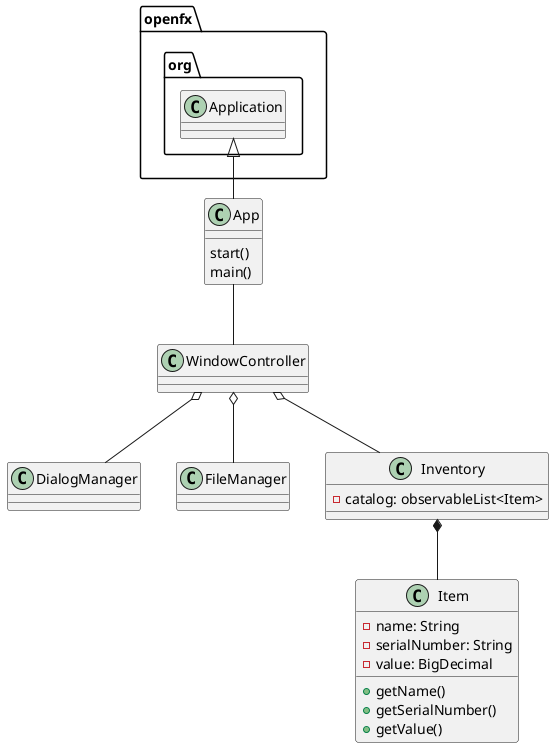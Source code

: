 @startuml
class App{
start()
main()
}

class WindowController{

}

class DialogManager{

}

class FileManager{

}

class Inventory{
- catalog: observableList<Item>
}

class Item{
-name: String
-serialNumber: String
-value: BigDecimal

+getName()
+getSerialNumber()
+getValue()

}

openfx.org.Application <|-- App
App -- WindowController
WindowController o-- DialogManager
WindowController o-- FileManager
WindowController o-- Inventory
Inventory *-- Item
@enduml